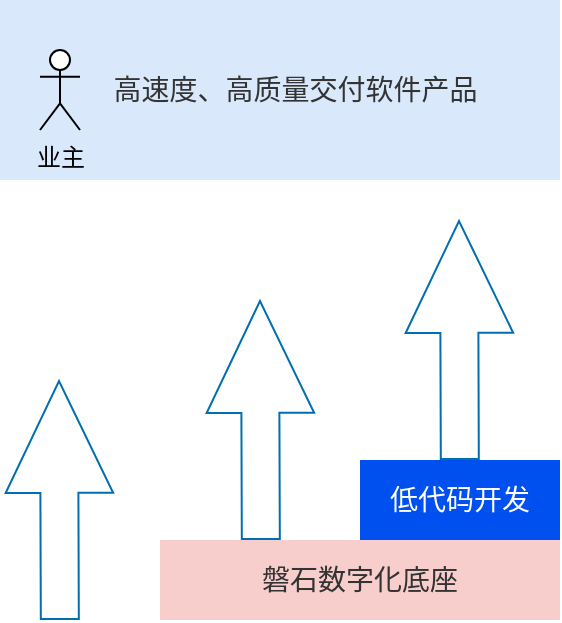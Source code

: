 <mxfile version="24.4.9" type="github">
  <diagram name="第 1 页" id="0f6YWzGwqrxqwguUAbRR">
    <mxGraphModel dx="1687" dy="918" grid="1" gridSize="10" guides="1" tooltips="1" connect="1" arrows="1" fold="1" page="1" pageScale="1" pageWidth="1169" pageHeight="827" math="0" shadow="0">
      <root>
        <mxCell id="0" />
        <mxCell id="1" parent="0" />
        <mxCell id="y6lOLosteKJweOoqQjkq-15" value="&lt;font color=&quot;#333333&quot; style=&quot;font-size: 14px;&quot;&gt;&amp;nbsp; &amp;nbsp; 高速度、高质量交付软件产品&lt;/font&gt;" style="rounded=0;whiteSpace=wrap;html=1;fillColor=#dae8fc;strokeColor=none;" parent="1" vertex="1">
          <mxGeometry x="360" y="150" width="280" height="90" as="geometry" />
        </mxCell>
        <mxCell id="y6lOLosteKJweOoqQjkq-16" value="&lt;font color=&quot;#333333&quot;&gt;&lt;span style=&quot;font-size: 14px;&quot;&gt;磐石数字化底座&lt;/span&gt;&lt;/font&gt;" style="rounded=0;whiteSpace=wrap;html=1;fillColor=#f8cecc;strokeColor=none;" parent="1" vertex="1">
          <mxGeometry x="440" y="420" width="200" height="40" as="geometry" />
        </mxCell>
        <mxCell id="y6lOLosteKJweOoqQjkq-18" value="&lt;font style=&quot;font-size: 14px;&quot;&gt;低代码开发&lt;/font&gt;" style="rounded=0;whiteSpace=wrap;html=1;dashed=1;strokeWidth=2;fillColor=#0050ef;strokeColor=none;fontColor=#ffffff;" parent="1" vertex="1">
          <mxGeometry x="540" y="380" width="100" height="40" as="geometry" />
        </mxCell>
        <mxCell id="y6lOLosteKJweOoqQjkq-20" value="" style="shape=flexArrow;endArrow=classic;html=1;rounded=0;endWidth=33.75;endSize=18.32;width=19;fillColor=none;strokeColor=#006EAF;" parent="1" edge="1">
          <mxGeometry width="50" height="50" relative="1" as="geometry">
            <mxPoint x="589.91" y="380" as="sourcePoint" />
            <mxPoint x="589.5" y="260" as="targetPoint" />
            <Array as="points" />
          </mxGeometry>
        </mxCell>
        <mxCell id="7scaorKYbwS4zCuNTnti-1" value="业主" style="shape=umlActor;verticalLabelPosition=bottom;verticalAlign=top;html=1;outlineConnect=0;" vertex="1" parent="1">
          <mxGeometry x="380" y="175" width="20" height="40" as="geometry" />
        </mxCell>
        <mxCell id="7scaorKYbwS4zCuNTnti-5" value="" style="shape=flexArrow;endArrow=classic;html=1;rounded=0;endWidth=33.75;endSize=18.32;width=19;fillColor=none;strokeColor=#006EAF;" edge="1" parent="1">
          <mxGeometry width="50" height="50" relative="1" as="geometry">
            <mxPoint x="490.41" y="420" as="sourcePoint" />
            <mxPoint x="490" y="300" as="targetPoint" />
            <Array as="points" />
          </mxGeometry>
        </mxCell>
        <mxCell id="7scaorKYbwS4zCuNTnti-6" value="" style="shape=flexArrow;endArrow=classic;html=1;rounded=0;endWidth=33.75;endSize=18.32;width=19;fillColor=none;strokeColor=#006EAF;" edge="1" parent="1">
          <mxGeometry width="50" height="50" relative="1" as="geometry">
            <mxPoint x="389.91" y="460" as="sourcePoint" />
            <mxPoint x="389.5" y="340" as="targetPoint" />
            <Array as="points" />
          </mxGeometry>
        </mxCell>
      </root>
    </mxGraphModel>
  </diagram>
</mxfile>

